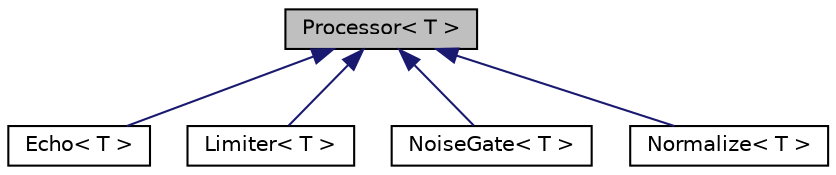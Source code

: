 digraph "Processor&lt; T &gt;"
{
  edge [fontname="Helvetica",fontsize="10",labelfontname="Helvetica",labelfontsize="10"];
  node [fontname="Helvetica",fontsize="10",shape=record];
  Node0 [label="Processor\< T \>",height=0.2,width=0.4,color="black", fillcolor="grey75", style="filled", fontcolor="black"];
  Node0 -> Node1 [dir="back",color="midnightblue",fontsize="10",style="solid"];
  Node1 [label="Echo\< T \>",height=0.2,width=0.4,color="black", fillcolor="white", style="filled",URL="$dc/dd7/classEcho.html"];
  Node0 -> Node2 [dir="back",color="midnightblue",fontsize="10",style="solid"];
  Node2 [label="Limiter\< T \>",height=0.2,width=0.4,color="black", fillcolor="white", style="filled",URL="$d4/d29/classLimiter.html"];
  Node0 -> Node3 [dir="back",color="midnightblue",fontsize="10",style="solid"];
  Node3 [label="NoiseGate\< T \>",height=0.2,width=0.4,color="black", fillcolor="white", style="filled",URL="$d3/d32/classNoiseGate.html"];
  Node0 -> Node4 [dir="back",color="midnightblue",fontsize="10",style="solid"];
  Node4 [label="Normalize\< T \>",height=0.2,width=0.4,color="black", fillcolor="white", style="filled",URL="$db/dc5/classNormalize.html"];
}

